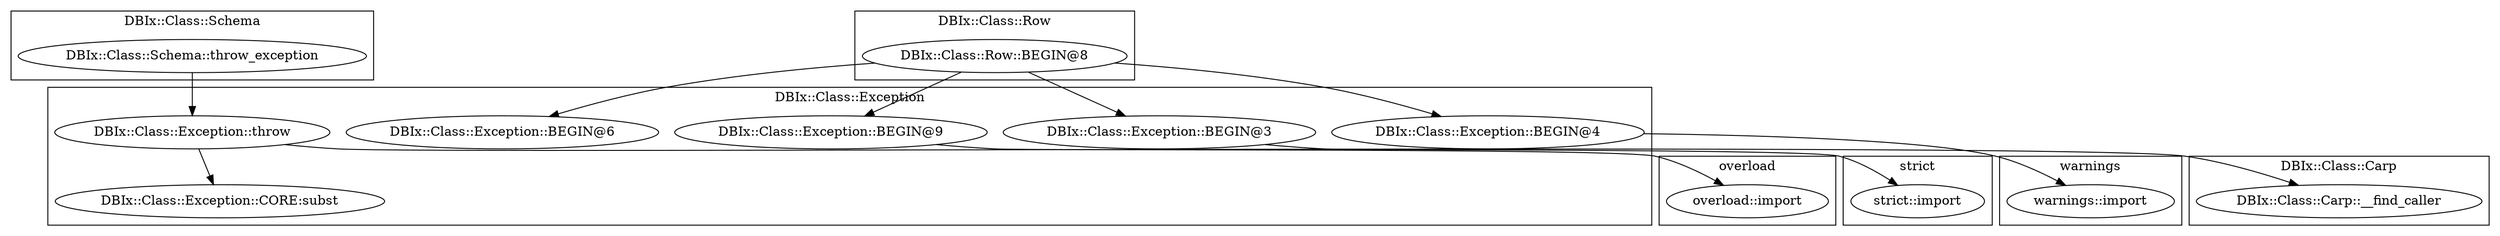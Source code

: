 digraph {
graph [overlap=false]
subgraph cluster_DBIx_Class_Carp {
	label="DBIx::Class::Carp";
	"DBIx::Class::Carp::__find_caller";
}
subgraph cluster_DBIx_Class_Exception {
	label="DBIx::Class::Exception";
	"DBIx::Class::Exception::BEGIN@9";
	"DBIx::Class::Exception::BEGIN@6";
	"DBIx::Class::Exception::BEGIN@3";
	"DBIx::Class::Exception::BEGIN@4";
	"DBIx::Class::Exception::CORE:subst";
	"DBIx::Class::Exception::throw";
}
subgraph cluster_overload {
	label="overload";
	"overload::import";
}
subgraph cluster_warnings {
	label="warnings";
	"warnings::import";
}
subgraph cluster_DBIx_Class_Schema {
	label="DBIx::Class::Schema";
	"DBIx::Class::Schema::throw_exception";
}
subgraph cluster_DBIx_Class_Row {
	label="DBIx::Class::Row";
	"DBIx::Class::Row::BEGIN@8";
}
subgraph cluster_strict {
	label="strict";
	"strict::import";
}
"DBIx::Class::Exception::throw" -> "DBIx::Class::Carp::__find_caller";
"DBIx::Class::Row::BEGIN@8" -> "DBIx::Class::Exception::BEGIN@3";
"DBIx::Class::Exception::BEGIN@9" -> "overload::import";
"DBIx::Class::Exception::BEGIN@4" -> "warnings::import";
"DBIx::Class::Row::BEGIN@8" -> "DBIx::Class::Exception::BEGIN@4";
"DBIx::Class::Exception::BEGIN@3" -> "strict::import";
"DBIx::Class::Row::BEGIN@8" -> "DBIx::Class::Exception::BEGIN@6";
"DBIx::Class::Schema::throw_exception" -> "DBIx::Class::Exception::throw";
"DBIx::Class::Exception::throw" -> "DBIx::Class::Exception::CORE:subst";
"DBIx::Class::Row::BEGIN@8" -> "DBIx::Class::Exception::BEGIN@9";
}

